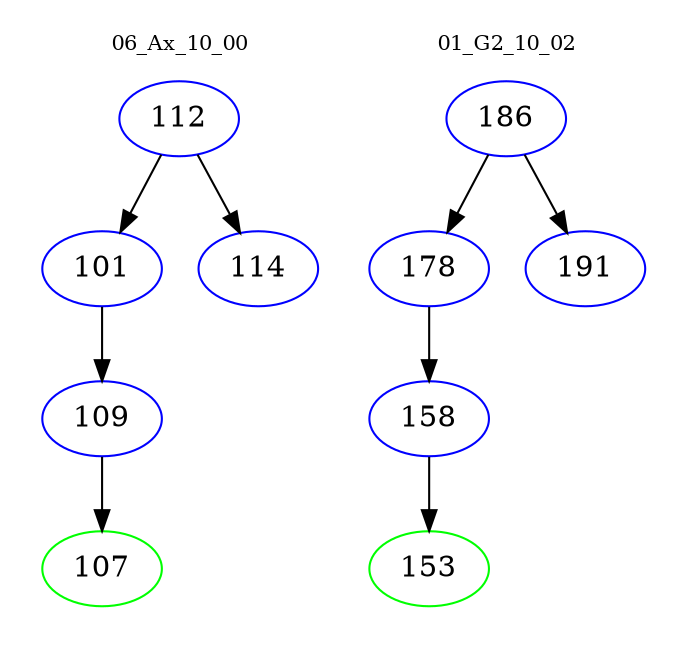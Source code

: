 digraph{
subgraph cluster_0 {
color = white
label = "06_Ax_10_00";
fontsize=10;
T0_112 [label="112", color="blue"]
T0_112 -> T0_101 [color="black"]
T0_101 [label="101", color="blue"]
T0_101 -> T0_109 [color="black"]
T0_109 [label="109", color="blue"]
T0_109 -> T0_107 [color="black"]
T0_107 [label="107", color="green"]
T0_112 -> T0_114 [color="black"]
T0_114 [label="114", color="blue"]
}
subgraph cluster_1 {
color = white
label = "01_G2_10_02";
fontsize=10;
T1_186 [label="186", color="blue"]
T1_186 -> T1_178 [color="black"]
T1_178 [label="178", color="blue"]
T1_178 -> T1_158 [color="black"]
T1_158 [label="158", color="blue"]
T1_158 -> T1_153 [color="black"]
T1_153 [label="153", color="green"]
T1_186 -> T1_191 [color="black"]
T1_191 [label="191", color="blue"]
}
}
